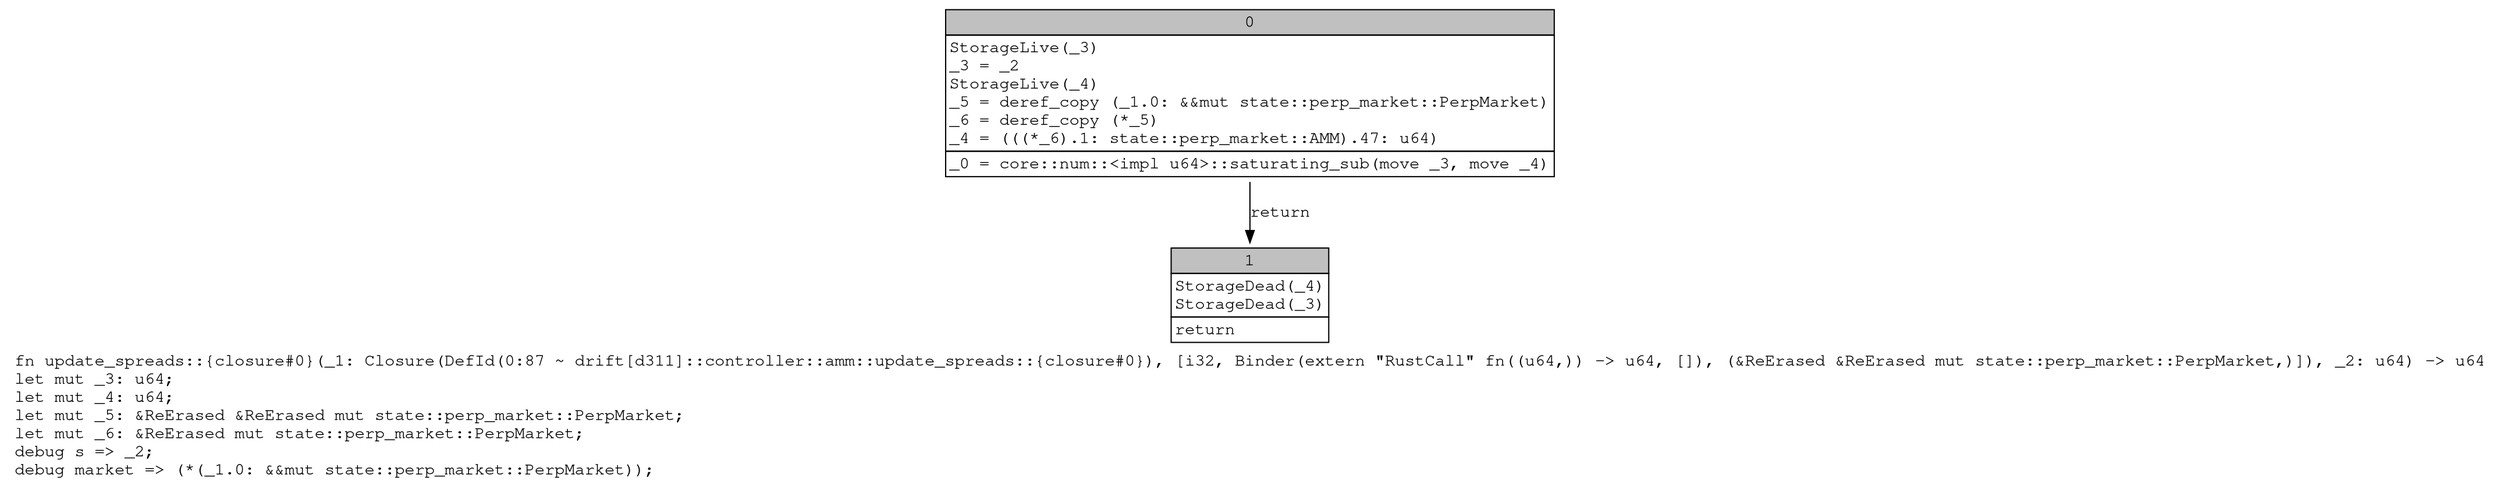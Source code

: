 digraph Mir_0_87 {
    graph [fontname="Courier, monospace"];
    node [fontname="Courier, monospace"];
    edge [fontname="Courier, monospace"];
    label=<fn update_spreads::{closure#0}(_1: Closure(DefId(0:87 ~ drift[d311]::controller::amm::update_spreads::{closure#0}), [i32, Binder(extern &quot;RustCall&quot; fn((u64,)) -&gt; u64, []), (&amp;ReErased &amp;ReErased mut state::perp_market::PerpMarket,)]), _2: u64) -&gt; u64<br align="left"/>let mut _3: u64;<br align="left"/>let mut _4: u64;<br align="left"/>let mut _5: &amp;ReErased &amp;ReErased mut state::perp_market::PerpMarket;<br align="left"/>let mut _6: &amp;ReErased mut state::perp_market::PerpMarket;<br align="left"/>debug s =&gt; _2;<br align="left"/>debug market =&gt; (*(_1.0: &amp;&amp;mut state::perp_market::PerpMarket));<br align="left"/>>;
    bb0__0_87 [shape="none", label=<<table border="0" cellborder="1" cellspacing="0"><tr><td bgcolor="gray" align="center" colspan="1">0</td></tr><tr><td align="left" balign="left">StorageLive(_3)<br/>_3 = _2<br/>StorageLive(_4)<br/>_5 = deref_copy (_1.0: &amp;&amp;mut state::perp_market::PerpMarket)<br/>_6 = deref_copy (*_5)<br/>_4 = (((*_6).1: state::perp_market::AMM).47: u64)<br/></td></tr><tr><td align="left">_0 = core::num::&lt;impl u64&gt;::saturating_sub(move _3, move _4)</td></tr></table>>];
    bb1__0_87 [shape="none", label=<<table border="0" cellborder="1" cellspacing="0"><tr><td bgcolor="gray" align="center" colspan="1">1</td></tr><tr><td align="left" balign="left">StorageDead(_4)<br/>StorageDead(_3)<br/></td></tr><tr><td align="left">return</td></tr></table>>];
    bb0__0_87 -> bb1__0_87 [label="return"];
}
